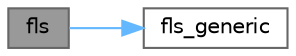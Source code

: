 digraph "fls"
{
 // LATEX_PDF_SIZE
  bgcolor="transparent";
  edge [fontname=Helvetica,fontsize=10,labelfontname=Helvetica,labelfontsize=10];
  node [fontname=Helvetica,fontsize=10,shape=box,height=0.2,width=0.4];
  rankdir="LR";
  Node1 [id="Node000001",label="fls",height=0.2,width=0.4,color="gray40", fillcolor="grey60", style="filled", fontcolor="black",tooltip="Find the last set bit in a word."];
  Node1 -> Node2 [id="edge1_Node000001_Node000002",color="steelblue1",style="solid",tooltip=" "];
  Node2 [id="Node000002",label="fls_generic",height=0.2,width=0.4,color="grey40", fillcolor="white", style="filled",URL="$group__bitmanip.html#ga7a7eb2334afb4358a957b226d302a0ab",tooltip=" "];
}

